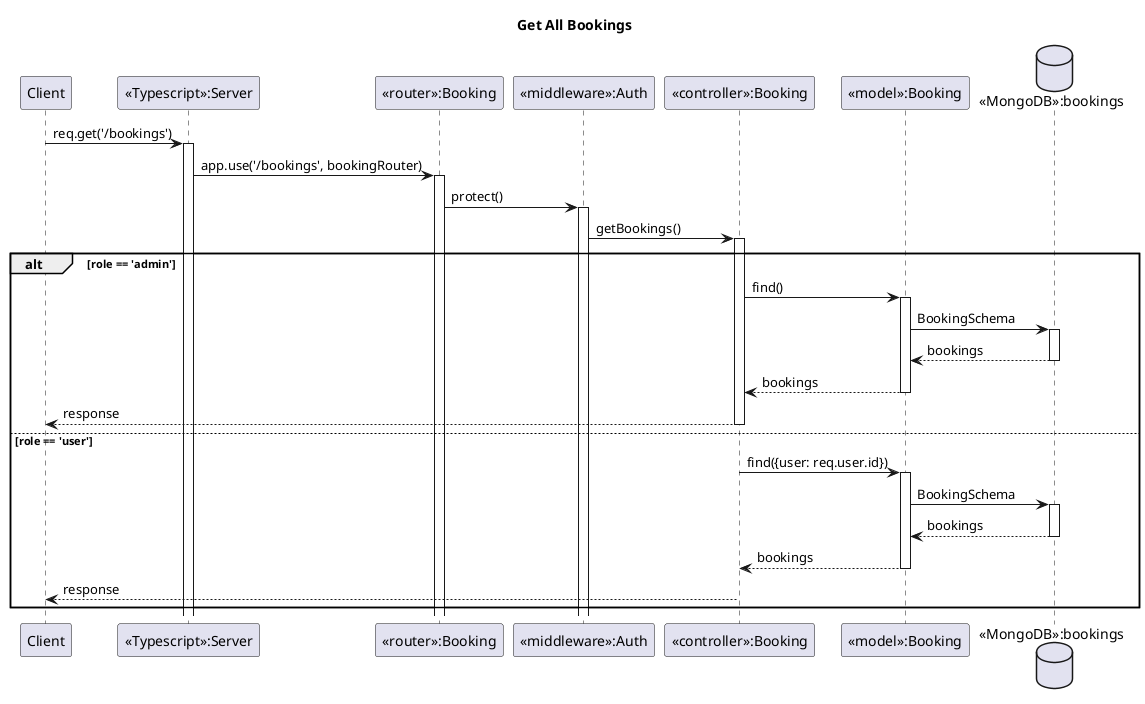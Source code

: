 @startuml

title Get All Bookings

participant "Client" as C
participant "<<Typescript>>:Server" as S
participant "<<router>>:Booking" as R
participant "<<middleware>>:Auth" as A
participant "<<controller>>:Booking" as B
participant "<<model>>:Booking" as M
database "<<MongoDB>>:bookings" as DB

C -> S++: req.get('/bookings')
S -> R++: app.use('/bookings', bookingRouter)
R -> A++: protect()
A -> B++: getBookings()
alt role == 'admin'
    B -> M++: find()
    M -> DB++: BookingSchema
    DB --> M--: bookings
    M --> B--: bookings
    B --> C--: response 
   
else role == 'user'
    B -> M++: find({user: req.user.id})
    M -> DB++: BookingSchema
    DB --> M--: bookings
    M --> B--: bookings
    B --> C--: response
end

@enduml

